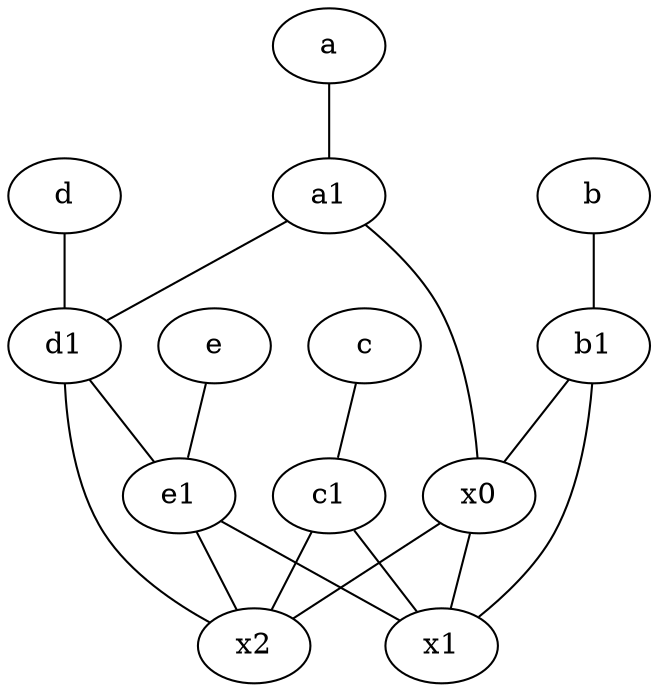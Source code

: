 graph {
	node [labelfontsize=50]
	d [labelfontsize=50 pos="2,5!"]
	e1 [labelfontsize=50 pos="7,7!"]
	x1 [labelfontsize=50]
	c [labelfontsize=50 pos="4.5,2!"]
	a [labelfontsize=50 pos="8,2!"]
	b1 [labelfontsize=50 pos="9,4!"]
	d1 [labelfontsize=50 pos="3,5!"]
	c1 [labelfontsize=50 pos="4.5,3!"]
	e [labelfontsize=50 pos="7,9!"]
	x0 [labelfontsize=50]
	a1 [labelfontsize=50 pos="8,3!"]
	b [labelfontsize=50 pos="10,4!"]
	x2 [labelfontsize=50]
	c1 -- x1
	a1 -- x0
	a1 -- d1
	x0 -- x2
	d -- d1
	e1 -- x1
	c -- c1
	e1 -- x2
	a -- a1
	b1 -- x0
	e -- e1
	x0 -- x1
	d1 -- x2
	d1 -- e1
	b1 -- x1
	b -- b1
	c1 -- x2
}
